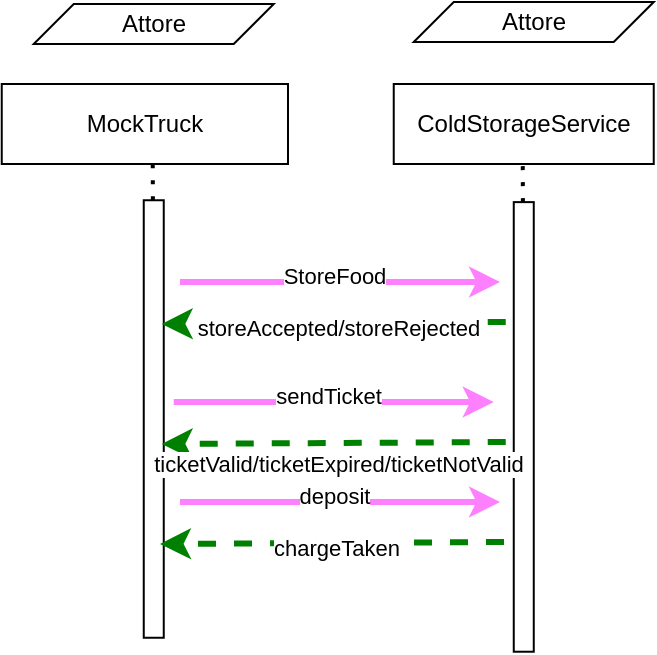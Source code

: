 <mxfile version="21.7.2" type="github">
  <diagram name="Page-1" id="BYdtKeERa4sHhxoT3jTA">
    <mxGraphModel dx="954" dy="647" grid="1" gridSize="10" guides="1" tooltips="1" connect="1" arrows="1" fold="1" page="1" pageScale="1" pageWidth="827" pageHeight="1169" math="0" shadow="0">
      <root>
        <mxCell id="0" />
        <mxCell id="1" parent="0" />
        <mxCell id="h3KMg6_xHiUMFuY2JSlB-1" value="MockTruck" style="rounded=0;whiteSpace=wrap;html=1;" parent="1" vertex="1">
          <mxGeometry x="50.87" y="81" width="143.13" height="40" as="geometry" />
        </mxCell>
        <mxCell id="h3KMg6_xHiUMFuY2JSlB-2" value="ColdStorageService" style="rounded=0;whiteSpace=wrap;html=1;" parent="1" vertex="1">
          <mxGeometry x="246.87" y="81" width="130" height="40" as="geometry" />
        </mxCell>
        <mxCell id="h3KMg6_xHiUMFuY2JSlB-4" value="Attore" style="shape=parallelogram;perimeter=parallelogramPerimeter;whiteSpace=wrap;html=1;fixedSize=1;" parent="1" vertex="1">
          <mxGeometry x="66.87" y="41" width="120" height="20" as="geometry" />
        </mxCell>
        <mxCell id="h3KMg6_xHiUMFuY2JSlB-5" value="Attore" style="shape=parallelogram;perimeter=parallelogramPerimeter;whiteSpace=wrap;html=1;fixedSize=1;" parent="1" vertex="1">
          <mxGeometry x="256.87" y="40" width="120" height="20" as="geometry" />
        </mxCell>
        <mxCell id="h3KMg6_xHiUMFuY2JSlB-7" value="" style="endArrow=none;dashed=1;html=1;dashPattern=1 3;strokeWidth=2;rounded=0;" parent="1" source="h3KMg6_xHiUMFuY2JSlB-10" edge="1">
          <mxGeometry width="50" height="50" relative="1" as="geometry">
            <mxPoint x="126.37" y="401" as="sourcePoint" />
            <mxPoint x="126.37" y="121" as="targetPoint" />
          </mxGeometry>
        </mxCell>
        <mxCell id="h3KMg6_xHiUMFuY2JSlB-8" value="" style="endArrow=none;dashed=1;html=1;dashPattern=1 3;strokeWidth=2;rounded=0;" parent="1" source="h3KMg6_xHiUMFuY2JSlB-11" edge="1">
          <mxGeometry width="50" height="50" relative="1" as="geometry">
            <mxPoint x="311.37" y="401" as="sourcePoint" />
            <mxPoint x="311.37" y="121" as="targetPoint" />
          </mxGeometry>
        </mxCell>
        <mxCell id="h3KMg6_xHiUMFuY2JSlB-10" value="" style="rounded=0;whiteSpace=wrap;html=1;rotation=-90;" parent="1" vertex="1">
          <mxGeometry x="17.5" y="243.5" width="218.75" height="10" as="geometry" />
        </mxCell>
        <mxCell id="h3KMg6_xHiUMFuY2JSlB-11" value="" style="rounded=0;whiteSpace=wrap;html=1;rotation=-90;" parent="1" vertex="1">
          <mxGeometry x="199.48" y="247.46" width="224.8" height="10" as="geometry" />
        </mxCell>
        <mxCell id="h3KMg6_xHiUMFuY2JSlB-14" value="" style="endArrow=classic;html=1;rounded=0;fillColor=#e6d0de;gradientColor=#d5739d;strokeColor=#ff80ff;strokeWidth=3;" parent="1" edge="1">
          <mxGeometry width="50" height="50" relative="1" as="geometry">
            <mxPoint x="140" y="180" as="sourcePoint" />
            <mxPoint x="300" y="180" as="targetPoint" />
          </mxGeometry>
        </mxCell>
        <mxCell id="h3KMg6_xHiUMFuY2JSlB-42" value="StoreFood" style="edgeLabel;html=1;align=center;verticalAlign=middle;resizable=0;points=[];" parent="h3KMg6_xHiUMFuY2JSlB-14" vertex="1" connectable="0">
          <mxGeometry x="0.06" y="3" relative="1" as="geometry">
            <mxPoint x="-8" as="offset" />
          </mxGeometry>
        </mxCell>
        <mxCell id="h3KMg6_xHiUMFuY2JSlB-21" value="" style="endArrow=classic;html=1;rounded=0;entryX=0.555;entryY=-0.066;entryDx=0;entryDy=0;fillColor=#e6d0de;gradientColor=#d5739d;strokeColor=#008000;strokeWidth=3;jumpSize=5;startSize=0;entryPerimeter=0;dashed=1;" parent="1" edge="1">
          <mxGeometry width="50" height="50" relative="1" as="geometry">
            <mxPoint x="302.87" y="200" as="sourcePoint" />
            <mxPoint x="130.87" y="201" as="targetPoint" />
          </mxGeometry>
        </mxCell>
        <mxCell id="h3KMg6_xHiUMFuY2JSlB-43" value="storeAccepted/storeRejected" style="edgeLabel;html=1;align=center;verticalAlign=middle;resizable=0;points=[];" parent="h3KMg6_xHiUMFuY2JSlB-21" vertex="1" connectable="0">
          <mxGeometry x="-0.02" y="2" relative="1" as="geometry">
            <mxPoint as="offset" />
          </mxGeometry>
        </mxCell>
        <mxCell id="h3KMg6_xHiUMFuY2JSlB-44" value="" style="endArrow=classic;html=1;rounded=0;fillColor=#e6d0de;gradientColor=#d5739d;strokeColor=#ff80ff;strokeWidth=3;" parent="1" edge="1">
          <mxGeometry width="50" height="50" relative="1" as="geometry">
            <mxPoint x="136.87" y="240" as="sourcePoint" />
            <mxPoint x="296.87" y="240" as="targetPoint" />
          </mxGeometry>
        </mxCell>
        <mxCell id="h3KMg6_xHiUMFuY2JSlB-45" value="sendTicket" style="edgeLabel;html=1;align=center;verticalAlign=middle;resizable=0;points=[];" parent="h3KMg6_xHiUMFuY2JSlB-44" vertex="1" connectable="0">
          <mxGeometry x="0.06" y="3" relative="1" as="geometry">
            <mxPoint x="-8" as="offset" />
          </mxGeometry>
        </mxCell>
        <mxCell id="h3KMg6_xHiUMFuY2JSlB-47" value="" style="endArrow=classic;html=1;rounded=0;entryX=0.555;entryY=-0.066;entryDx=0;entryDy=0;fillColor=#e6d0de;gradientColor=#d5739d;strokeColor=#008000;strokeWidth=3;jumpSize=5;startSize=0;entryPerimeter=0;dashed=1;" parent="1" edge="1">
          <mxGeometry width="50" height="50" relative="1" as="geometry">
            <mxPoint x="302.87" y="260" as="sourcePoint" />
            <mxPoint x="130.87" y="261" as="targetPoint" />
          </mxGeometry>
        </mxCell>
        <mxCell id="h3KMg6_xHiUMFuY2JSlB-48" value="ticketValid/ticketExpired/ticketNotValid" style="edgeLabel;html=1;align=center;verticalAlign=middle;resizable=0;points=[];" parent="h3KMg6_xHiUMFuY2JSlB-47" vertex="1" connectable="0">
          <mxGeometry x="-0.02" y="2" relative="1" as="geometry">
            <mxPoint y="8" as="offset" />
          </mxGeometry>
        </mxCell>
        <mxCell id="h3KMg6_xHiUMFuY2JSlB-49" value="" style="endArrow=classic;html=1;rounded=0;fillColor=#e6d0de;gradientColor=#d5739d;strokeColor=#ff80ff;strokeWidth=3;" parent="1" edge="1">
          <mxGeometry width="50" height="50" relative="1" as="geometry">
            <mxPoint x="140" y="290" as="sourcePoint" />
            <mxPoint x="300" y="290" as="targetPoint" />
          </mxGeometry>
        </mxCell>
        <mxCell id="h3KMg6_xHiUMFuY2JSlB-50" value="deposit" style="edgeLabel;html=1;align=center;verticalAlign=middle;resizable=0;points=[];" parent="h3KMg6_xHiUMFuY2JSlB-49" vertex="1" connectable="0">
          <mxGeometry x="0.06" y="3" relative="1" as="geometry">
            <mxPoint x="-8" as="offset" />
          </mxGeometry>
        </mxCell>
        <mxCell id="h3KMg6_xHiUMFuY2JSlB-51" value="" style="endArrow=classic;html=1;rounded=0;entryX=0.555;entryY=-0.066;entryDx=0;entryDy=0;fillColor=#e6d0de;gradientColor=#d5739d;strokeColor=#008000;strokeWidth=3;jumpSize=5;startSize=0;entryPerimeter=0;dashed=1;" parent="1" edge="1">
          <mxGeometry width="50" height="50" relative="1" as="geometry">
            <mxPoint x="302" y="310" as="sourcePoint" />
            <mxPoint x="130" y="311" as="targetPoint" />
          </mxGeometry>
        </mxCell>
        <mxCell id="h3KMg6_xHiUMFuY2JSlB-52" value="chargeTaken" style="edgeLabel;html=1;align=center;verticalAlign=middle;resizable=0;points=[];" parent="h3KMg6_xHiUMFuY2JSlB-51" vertex="1" connectable="0">
          <mxGeometry x="-0.02" y="2" relative="1" as="geometry">
            <mxPoint as="offset" />
          </mxGeometry>
        </mxCell>
      </root>
    </mxGraphModel>
  </diagram>
</mxfile>
